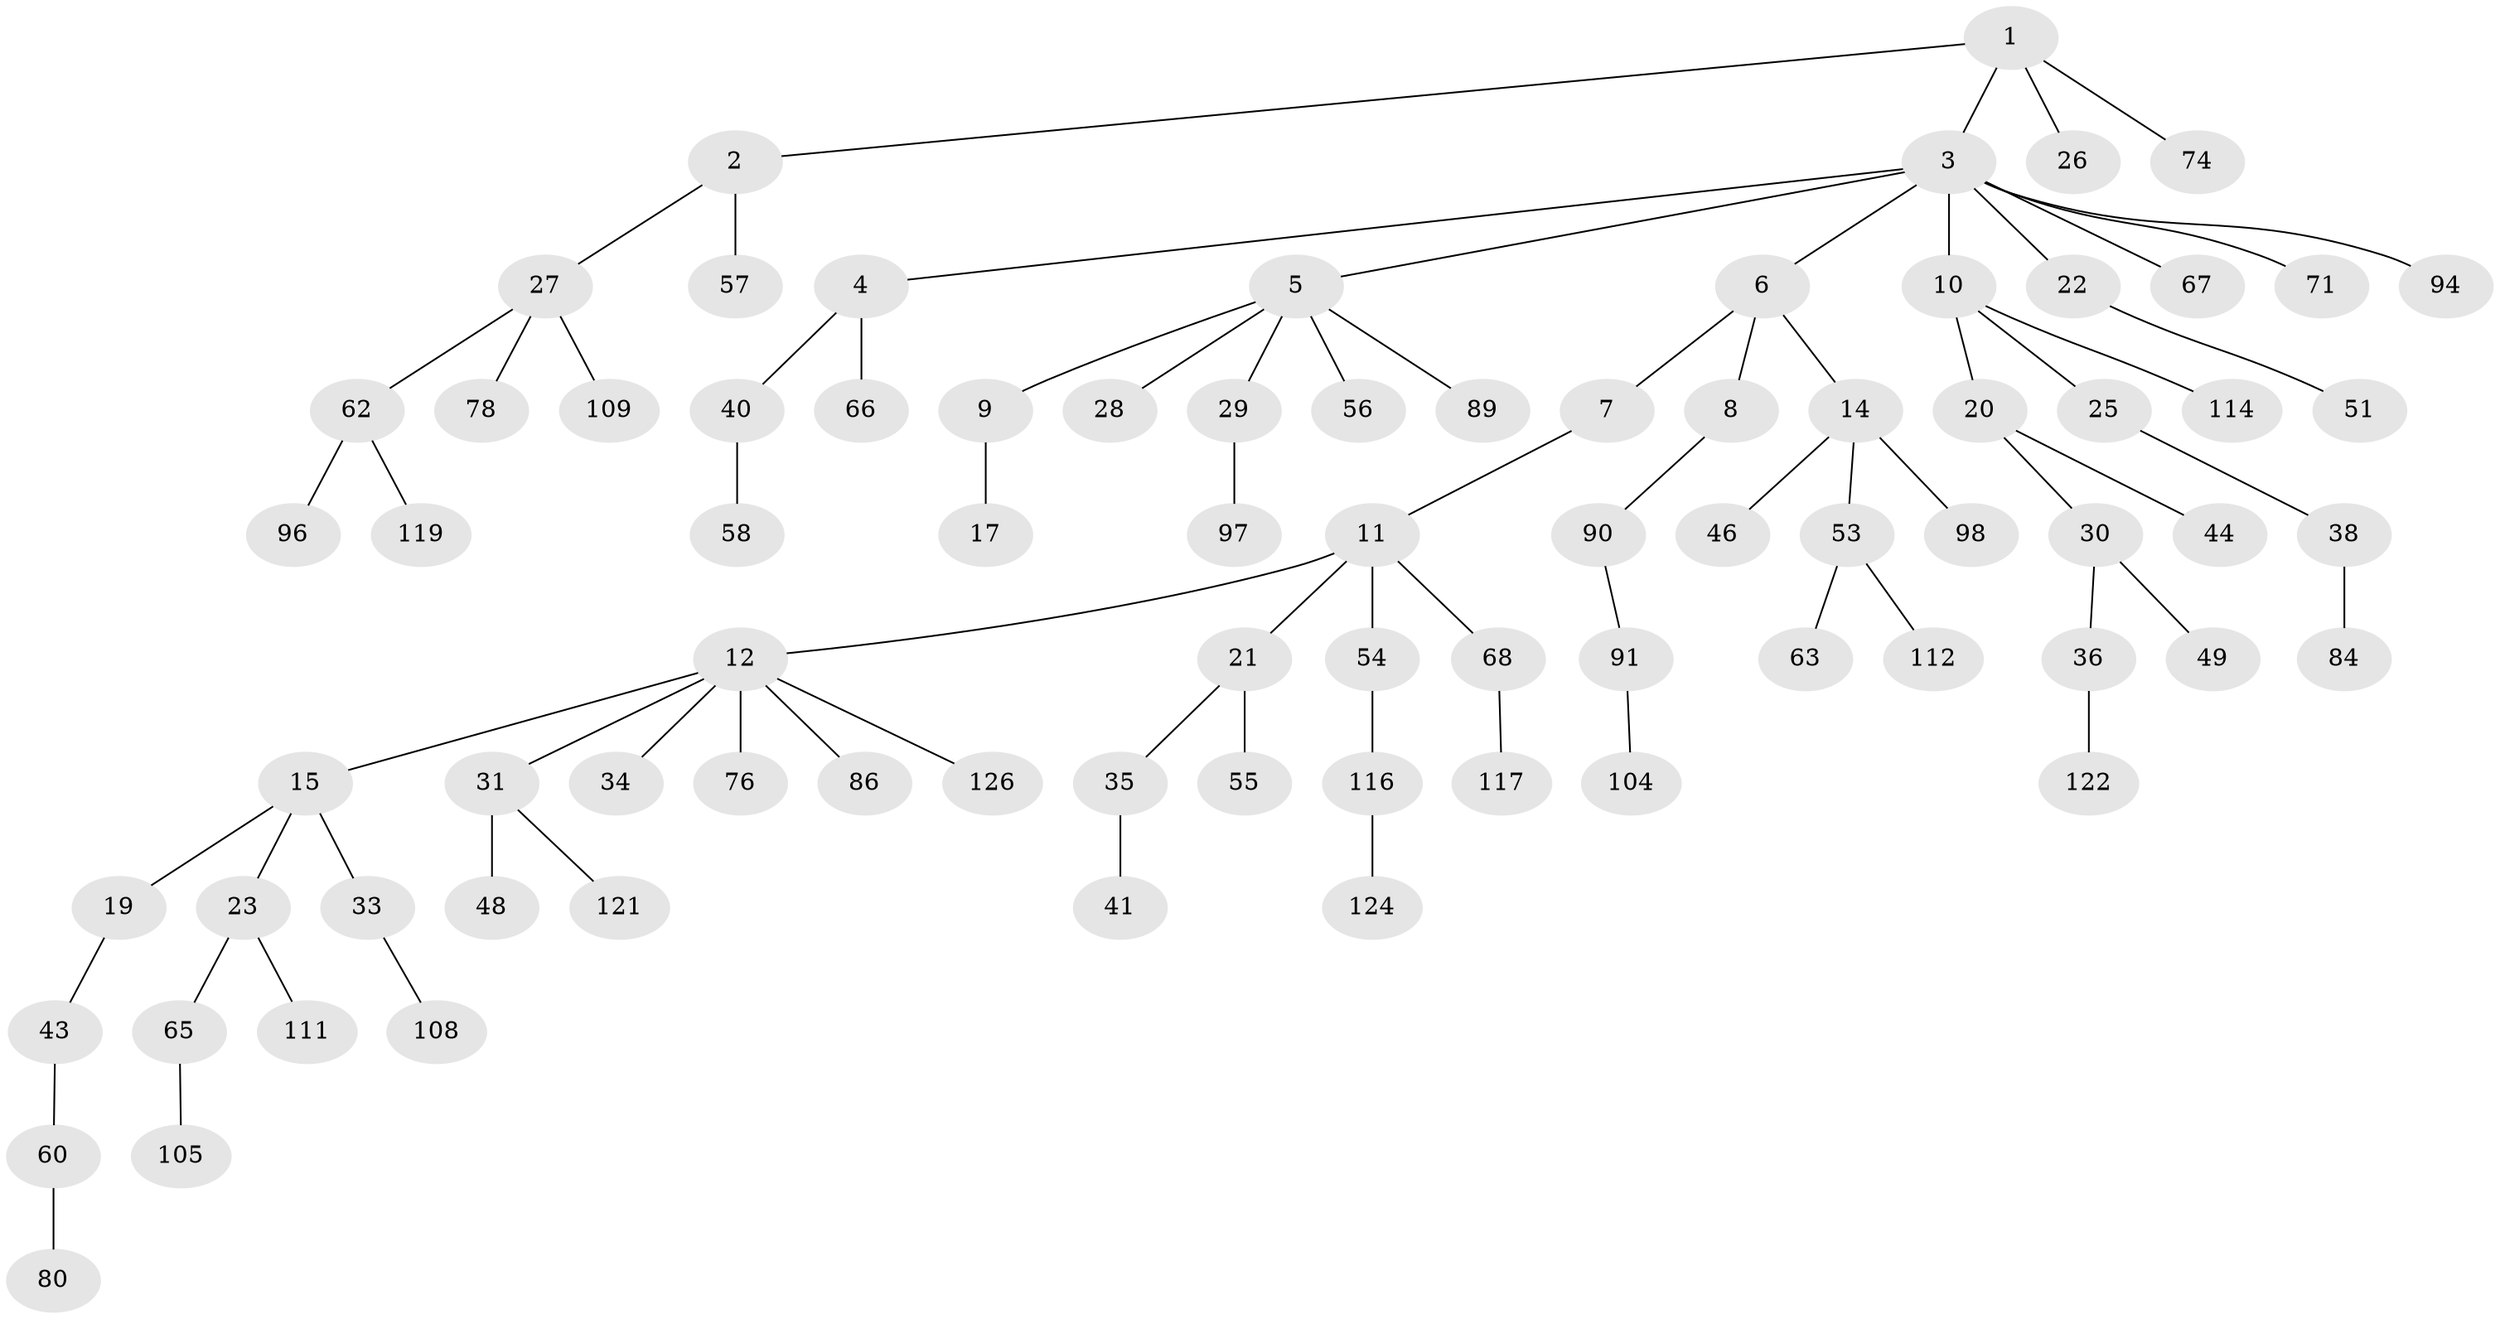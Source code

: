 // original degree distribution, {4: 0.0873015873015873, 3: 0.12698412698412698, 8: 0.007936507936507936, 5: 0.015873015873015872, 2: 0.30952380952380953, 6: 0.007936507936507936, 1: 0.4444444444444444}
// Generated by graph-tools (version 1.1) at 2025/42/03/06/25 10:42:04]
// undirected, 81 vertices, 80 edges
graph export_dot {
graph [start="1"]
  node [color=gray90,style=filled];
  1;
  2;
  3 [super="+37"];
  4 [super="+24"];
  5 [super="+16"];
  6 [super="+13"];
  7;
  8 [super="+47"];
  9 [super="+99"];
  10 [super="+106"];
  11 [super="+18"];
  12 [super="+42"];
  14 [super="+32"];
  15 [super="+125"];
  17 [super="+59"];
  19;
  20 [super="+39"];
  21 [super="+85"];
  22 [super="+50"];
  23 [super="+61"];
  25 [super="+120"];
  26;
  27 [super="+69"];
  28 [super="+115"];
  29 [super="+87"];
  30 [super="+101"];
  31 [super="+52"];
  33 [super="+100"];
  34;
  35 [super="+95"];
  36 [super="+75"];
  38;
  40;
  41 [super="+45"];
  43;
  44 [super="+82"];
  46;
  48 [super="+83"];
  49 [super="+113"];
  51 [super="+79"];
  53 [super="+88"];
  54 [super="+103"];
  55;
  56;
  57 [super="+107"];
  58 [super="+64"];
  60 [super="+77"];
  62 [super="+73"];
  63 [super="+72"];
  65 [super="+70"];
  66;
  67;
  68 [super="+81"];
  71;
  74 [super="+118"];
  76 [super="+92"];
  78;
  80;
  84 [super="+102"];
  86;
  89;
  90;
  91 [super="+93"];
  94;
  96 [super="+110"];
  97;
  98;
  104;
  105;
  108 [super="+123"];
  109;
  111;
  112;
  114;
  116;
  117;
  119;
  121;
  122;
  124;
  126;
  1 -- 2;
  1 -- 3;
  1 -- 26;
  1 -- 74;
  2 -- 27;
  2 -- 57;
  3 -- 4;
  3 -- 5;
  3 -- 6;
  3 -- 10;
  3 -- 22;
  3 -- 67;
  3 -- 94;
  3 -- 71;
  4 -- 40;
  4 -- 66;
  5 -- 9;
  5 -- 29;
  5 -- 89;
  5 -- 56;
  5 -- 28;
  6 -- 7;
  6 -- 8;
  6 -- 14;
  7 -- 11;
  8 -- 90;
  9 -- 17;
  10 -- 20;
  10 -- 25;
  10 -- 114;
  11 -- 12;
  11 -- 54;
  11 -- 68;
  11 -- 21;
  12 -- 15;
  12 -- 31;
  12 -- 34;
  12 -- 86;
  12 -- 126;
  12 -- 76;
  14 -- 46;
  14 -- 98;
  14 -- 53;
  15 -- 19;
  15 -- 23;
  15 -- 33;
  19 -- 43;
  20 -- 30;
  20 -- 44;
  21 -- 35;
  21 -- 55;
  22 -- 51;
  23 -- 65;
  23 -- 111;
  25 -- 38;
  27 -- 62;
  27 -- 109;
  27 -- 78;
  29 -- 97;
  30 -- 36;
  30 -- 49;
  31 -- 48;
  31 -- 121;
  33 -- 108;
  35 -- 41;
  36 -- 122;
  38 -- 84;
  40 -- 58;
  43 -- 60;
  53 -- 63;
  53 -- 112;
  54 -- 116;
  60 -- 80;
  62 -- 96;
  62 -- 119;
  65 -- 105;
  68 -- 117;
  90 -- 91;
  91 -- 104;
  116 -- 124;
}
